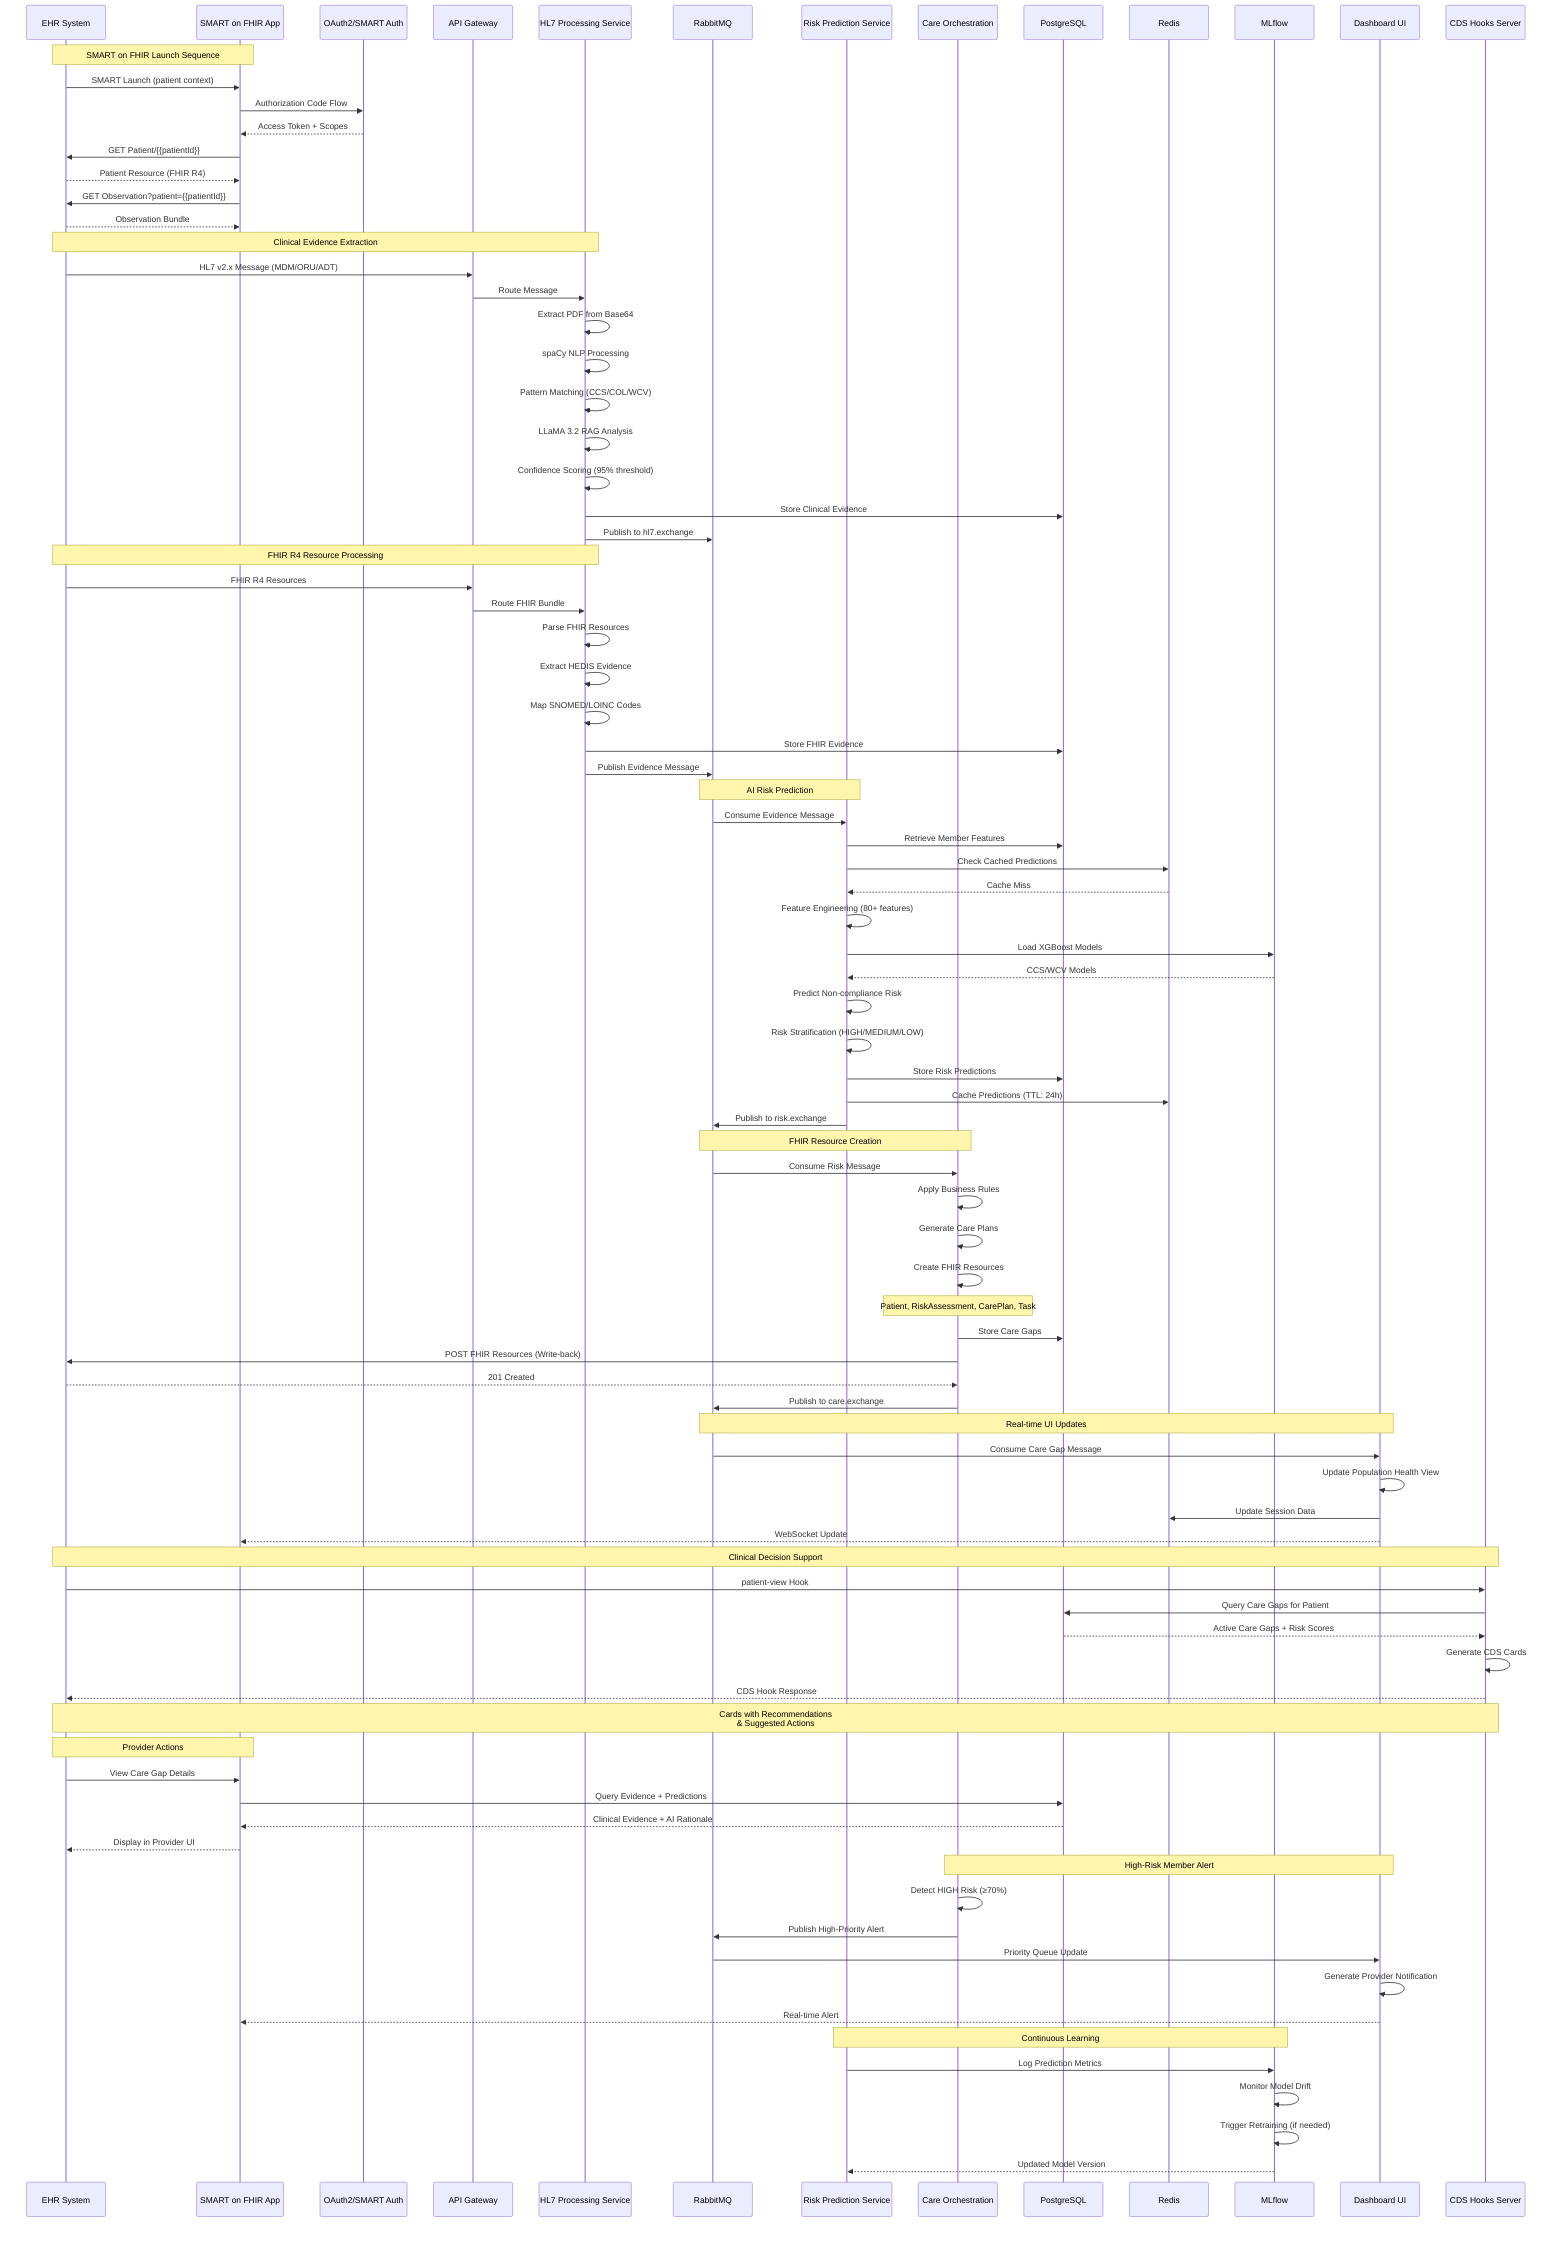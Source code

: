 sequenceDiagram
    participant EHR as EHR System
    participant SMART as SMART on FHIR App
    participant Auth as OAuth2/SMART Auth
    participant Gateway as API Gateway
    participant HL7 as HL7 Processing Service
    participant Queue as RabbitMQ
    participant Risk as Risk Prediction Service
    participant Care as Care Orchestration
    participant DB as PostgreSQL
    participant Cache as Redis
    participant MLflow as MLflow
    participant Dashboard as Dashboard UI
    participant CDS as CDS Hooks Server

    %% SMART on FHIR Launch Flow
    Note over EHR,SMART: SMART on FHIR Launch Sequence
    EHR->>SMART: SMART Launch (patient context)
    SMART->>Auth: Authorization Code Flow
    Auth-->>SMART: Access Token + Scopes
    SMART->>EHR: GET Patient/{{patientId}}
    EHR-->>SMART: Patient Resource (FHIR R4)
    SMART->>EHR: GET Observation?patient={{patientId}}
    EHR-->>SMART: Observation Bundle
    
    %% Clinical Data Processing Flow
    Note over EHR,HL7: Clinical Evidence Extraction
    EHR->>Gateway: HL7 v2.x Message (MDM/ORU/ADT)
    Gateway->>HL7: Route Message
    HL7->>HL7: Extract PDF from Base64
    HL7->>HL7: spaCy NLP Processing
    HL7->>HL7: Pattern Matching (CCS/COL/WCV)
    HL7->>HL7: LLaMA 3.2 RAG Analysis
    HL7->>HL7: Confidence Scoring (95% threshold)
    HL7->>DB: Store Clinical Evidence
    HL7->>Queue: Publish to hl7.exchange
    
    %% FHIR Resource Processing
    Note over EHR,HL7: FHIR R4 Resource Processing
    EHR->>Gateway: FHIR R4 Resources
    Gateway->>HL7: Route FHIR Bundle
    HL7->>HL7: Parse FHIR Resources
    HL7->>HL7: Extract HEDIS Evidence
    HL7->>HL7: Map SNOMED/LOINC Codes
    HL7->>DB: Store FHIR Evidence
    HL7->>Queue: Publish Evidence Message
    
    %% Risk Prediction Flow
    Note over Queue,Risk: AI Risk Prediction
    Queue->>Risk: Consume Evidence Message
    Risk->>DB: Retrieve Member Features
    Risk->>Cache: Check Cached Predictions
    Cache-->>Risk: Cache Miss
    Risk->>Risk: Feature Engineering (80+ features)
    Risk->>MLflow: Load XGBoost Models
    MLflow-->>Risk: CCS/WCV Models
    Risk->>Risk: Predict Non-compliance Risk
    Risk->>Risk: Risk Stratification (HIGH/MEDIUM/LOW)
    Risk->>DB: Store Risk Predictions
    Risk->>Cache: Cache Predictions (TTL: 24h)
    Risk->>Queue: Publish to risk.exchange
    
    %% Care Orchestration Flow
    Note over Queue,Care: FHIR Resource Creation
    Queue->>Care: Consume Risk Message
    Care->>Care: Apply Business Rules
    Care->>Care: Generate Care Plans
    Care->>Care: Create FHIR Resources
    Note over Care: Patient, RiskAssessment, CarePlan, Task
    Care->>DB: Store Care Gaps
    Care->>EHR: POST FHIR Resources (Write-back)
    EHR-->>Care: 201 Created
    Care->>Queue: Publish to care.exchange
    
    %% Dashboard Updates
    Note over Queue,Dashboard: Real-time UI Updates
    Queue->>Dashboard: Consume Care Gap Message
    Dashboard->>Dashboard: Update Population Health View
    Dashboard->>Cache: Update Session Data
    Dashboard-->>SMART: WebSocket Update
    
    %% CDS Hooks Integration
    Note over EHR,CDS: Clinical Decision Support
    EHR->>CDS: patient-view Hook
    CDS->>DB: Query Care Gaps for Patient
    DB-->>CDS: Active Care Gaps + Risk Scores
    CDS->>CDS: Generate CDS Cards
    CDS-->>EHR: CDS Hook Response
    Note over CDS,EHR: Cards with Recommendations<br/>& Suggested Actions
    
    %% Provider Workflow
    Note over EHR,SMART: Provider Actions
    EHR->>SMART: View Care Gap Details
    SMART->>DB: Query Evidence + Predictions
    DB-->>SMART: Clinical Evidence + AI Rationale
    SMART-->>EHR: Display in Provider UI
    
    %% High-Risk Alert Flow
    Note over Care,Dashboard: High-Risk Member Alert
    Care->>Care: Detect HIGH Risk (≥70%)
    Care->>Queue: Publish High-Priority Alert
    Queue->>Dashboard: Priority Queue Update
    Dashboard->>Dashboard: Generate Provider Notification
    Dashboard-->>SMART: Real-time Alert
    
    %% Model Performance Monitoring
    Note over Risk,MLflow: Continuous Learning
    Risk->>MLflow: Log Prediction Metrics
    MLflow->>MLflow: Monitor Model Drift
    MLflow->>MLflow: Trigger Retraining (if needed)
    MLflow-->>Risk: Updated Model Version